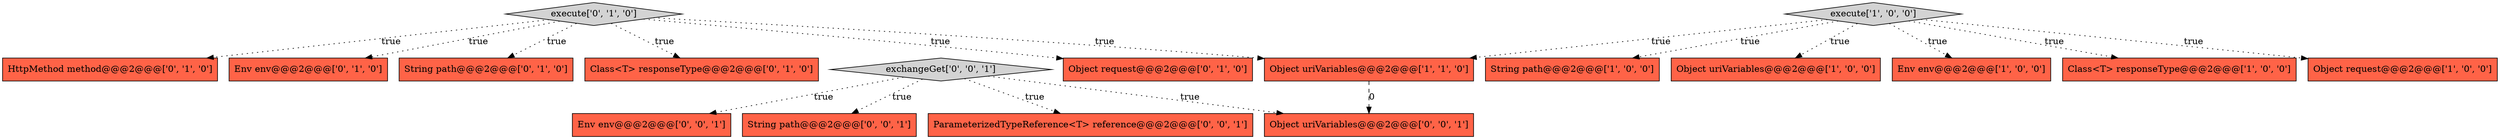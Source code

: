 digraph {
12 [style = filled, label = "Env env@@@2@@@['0', '1', '0']", fillcolor = tomato, shape = box image = "AAA0AAABBB2BBB"];
10 [style = filled, label = "execute['0', '1', '0']", fillcolor = lightgray, shape = diamond image = "AAA0AAABBB2BBB"];
7 [style = filled, label = "String path@@@2@@@['0', '1', '0']", fillcolor = tomato, shape = box image = "AAA0AAABBB2BBB"];
14 [style = filled, label = "exchangeGet['0', '0', '1']", fillcolor = lightgray, shape = diamond image = "AAA0AAABBB3BBB"];
4 [style = filled, label = "String path@@@2@@@['1', '0', '0']", fillcolor = tomato, shape = box image = "AAA0AAABBB1BBB"];
3 [style = filled, label = "execute['1', '0', '0']", fillcolor = lightgray, shape = diamond image = "AAA0AAABBB1BBB"];
11 [style = filled, label = "HttpMethod method@@@2@@@['0', '1', '0']", fillcolor = tomato, shape = box image = "AAA0AAABBB2BBB"];
13 [style = filled, label = "Env env@@@2@@@['0', '0', '1']", fillcolor = tomato, shape = box image = "AAA0AAABBB3BBB"];
2 [style = filled, label = "Object uriVariables@@@2@@@['1', '0', '0']", fillcolor = tomato, shape = box image = "AAA0AAABBB1BBB"];
6 [style = filled, label = "Object uriVariables@@@2@@@['1', '1', '0']", fillcolor = tomato, shape = box image = "AAA0AAABBB1BBB"];
16 [style = filled, label = "String path@@@2@@@['0', '0', '1']", fillcolor = tomato, shape = box image = "AAA0AAABBB3BBB"];
8 [style = filled, label = "Class<T> responseType@@@2@@@['0', '1', '0']", fillcolor = tomato, shape = box image = "AAA0AAABBB2BBB"];
0 [style = filled, label = "Env env@@@2@@@['1', '0', '0']", fillcolor = tomato, shape = box image = "AAA0AAABBB1BBB"];
17 [style = filled, label = "Object uriVariables@@@2@@@['0', '0', '1']", fillcolor = tomato, shape = box image = "AAA0AAABBB3BBB"];
5 [style = filled, label = "Class<T> responseType@@@2@@@['1', '0', '0']", fillcolor = tomato, shape = box image = "AAA0AAABBB1BBB"];
15 [style = filled, label = "ParameterizedTypeReference<T> reference@@@2@@@['0', '0', '1']", fillcolor = tomato, shape = box image = "AAA0AAABBB3BBB"];
1 [style = filled, label = "Object request@@@2@@@['1', '0', '0']", fillcolor = tomato, shape = box image = "AAA0AAABBB1BBB"];
9 [style = filled, label = "Object request@@@2@@@['0', '1', '0']", fillcolor = tomato, shape = box image = "AAA0AAABBB2BBB"];
14->16 [style = dotted, label="true"];
14->17 [style = dotted, label="true"];
3->4 [style = dotted, label="true"];
10->8 [style = dotted, label="true"];
14->15 [style = dotted, label="true"];
10->6 [style = dotted, label="true"];
10->12 [style = dotted, label="true"];
3->5 [style = dotted, label="true"];
6->17 [style = dashed, label="0"];
3->6 [style = dotted, label="true"];
10->11 [style = dotted, label="true"];
10->9 [style = dotted, label="true"];
3->1 [style = dotted, label="true"];
10->7 [style = dotted, label="true"];
14->13 [style = dotted, label="true"];
3->2 [style = dotted, label="true"];
3->0 [style = dotted, label="true"];
}
